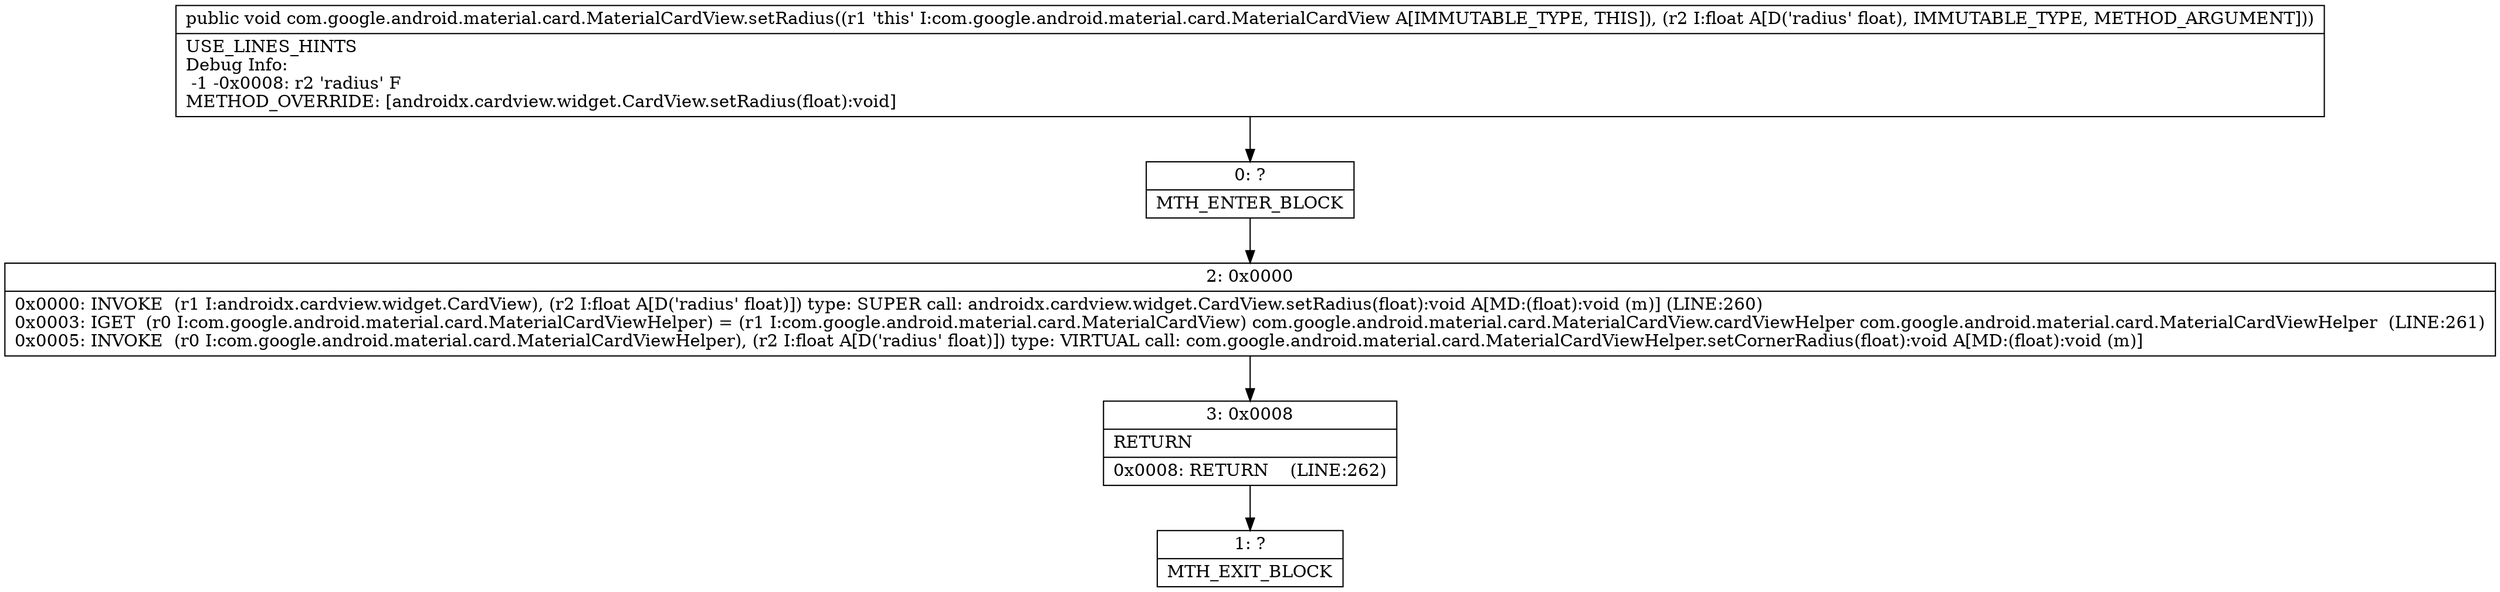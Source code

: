 digraph "CFG forcom.google.android.material.card.MaterialCardView.setRadius(F)V" {
Node_0 [shape=record,label="{0\:\ ?|MTH_ENTER_BLOCK\l}"];
Node_2 [shape=record,label="{2\:\ 0x0000|0x0000: INVOKE  (r1 I:androidx.cardview.widget.CardView), (r2 I:float A[D('radius' float)]) type: SUPER call: androidx.cardview.widget.CardView.setRadius(float):void A[MD:(float):void (m)] (LINE:260)\l0x0003: IGET  (r0 I:com.google.android.material.card.MaterialCardViewHelper) = (r1 I:com.google.android.material.card.MaterialCardView) com.google.android.material.card.MaterialCardView.cardViewHelper com.google.android.material.card.MaterialCardViewHelper  (LINE:261)\l0x0005: INVOKE  (r0 I:com.google.android.material.card.MaterialCardViewHelper), (r2 I:float A[D('radius' float)]) type: VIRTUAL call: com.google.android.material.card.MaterialCardViewHelper.setCornerRadius(float):void A[MD:(float):void (m)]\l}"];
Node_3 [shape=record,label="{3\:\ 0x0008|RETURN\l|0x0008: RETURN    (LINE:262)\l}"];
Node_1 [shape=record,label="{1\:\ ?|MTH_EXIT_BLOCK\l}"];
MethodNode[shape=record,label="{public void com.google.android.material.card.MaterialCardView.setRadius((r1 'this' I:com.google.android.material.card.MaterialCardView A[IMMUTABLE_TYPE, THIS]), (r2 I:float A[D('radius' float), IMMUTABLE_TYPE, METHOD_ARGUMENT]))  | USE_LINES_HINTS\lDebug Info:\l  \-1 \-0x0008: r2 'radius' F\lMETHOD_OVERRIDE: [androidx.cardview.widget.CardView.setRadius(float):void]\l}"];
MethodNode -> Node_0;Node_0 -> Node_2;
Node_2 -> Node_3;
Node_3 -> Node_1;
}

